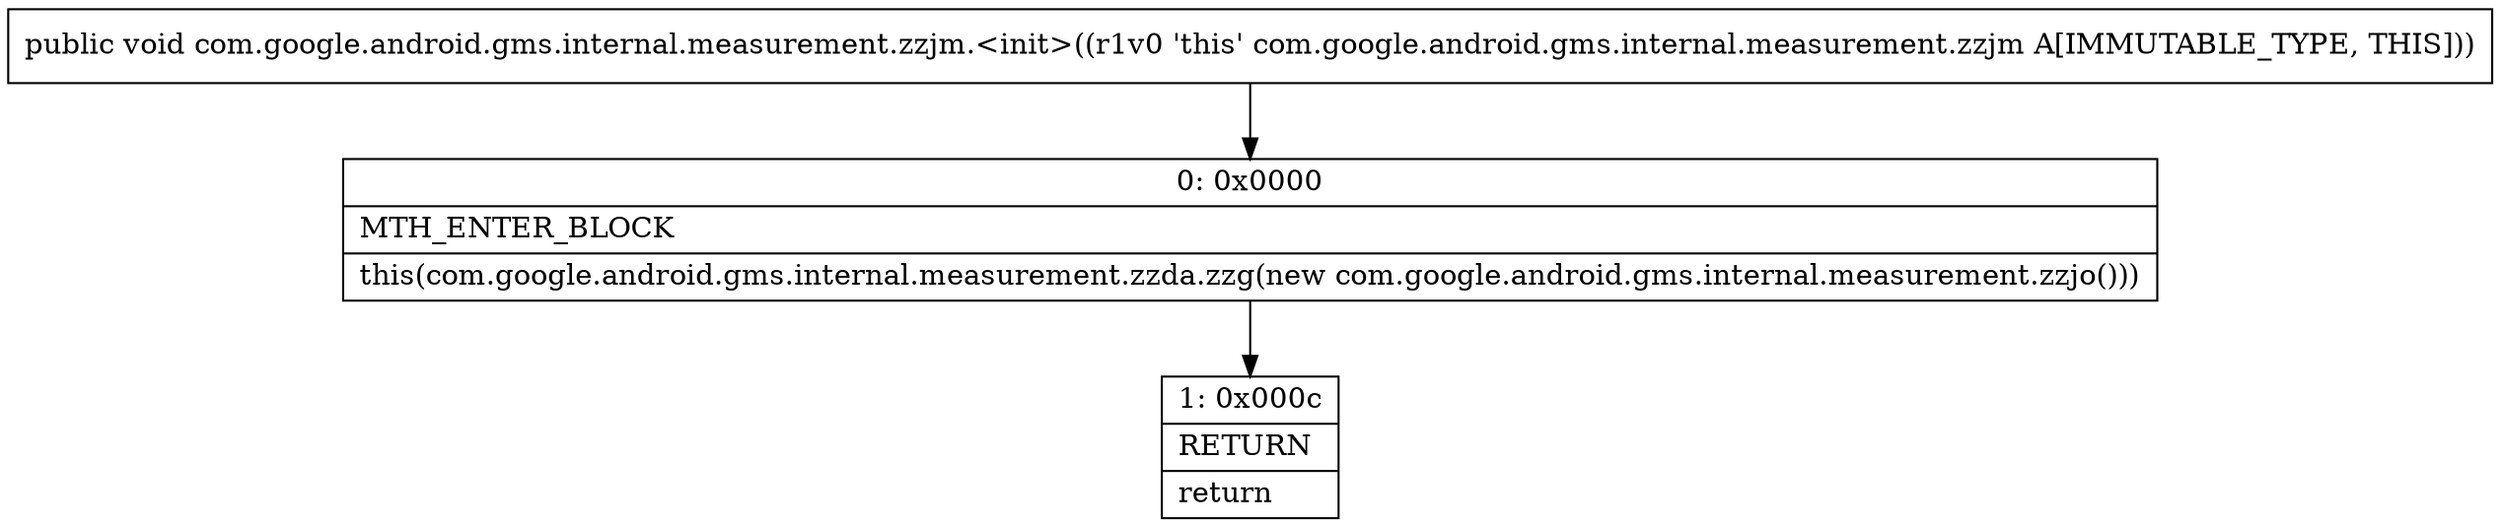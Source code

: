digraph "CFG forcom.google.android.gms.internal.measurement.zzjm.\<init\>()V" {
Node_0 [shape=record,label="{0\:\ 0x0000|MTH_ENTER_BLOCK\l|this(com.google.android.gms.internal.measurement.zzda.zzg(new com.google.android.gms.internal.measurement.zzjo()))\l}"];
Node_1 [shape=record,label="{1\:\ 0x000c|RETURN\l|return\l}"];
MethodNode[shape=record,label="{public void com.google.android.gms.internal.measurement.zzjm.\<init\>((r1v0 'this' com.google.android.gms.internal.measurement.zzjm A[IMMUTABLE_TYPE, THIS])) }"];
MethodNode -> Node_0;
Node_0 -> Node_1;
}

